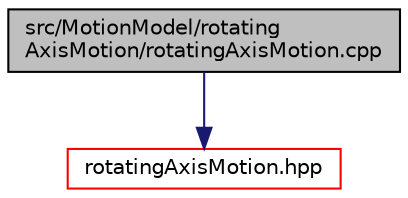 digraph "src/MotionModel/rotatingAxisMotion/rotatingAxisMotion.cpp"
{
 // LATEX_PDF_SIZE
  edge [fontname="Helvetica",fontsize="10",labelfontname="Helvetica",labelfontsize="10"];
  node [fontname="Helvetica",fontsize="10",shape=record];
  Node1 [label="src/MotionModel/rotating\lAxisMotion/rotatingAxisMotion.cpp",height=0.2,width=0.4,color="black", fillcolor="grey75", style="filled", fontcolor="black",tooltip=" "];
  Node1 -> Node2 [color="midnightblue",fontsize="10",style="solid",fontname="Helvetica"];
  Node2 [label="rotatingAxisMotion.hpp",height=0.2,width=0.4,color="red", fillcolor="white", style="filled",URL="$rotatingAxisMotion_8hpp.html",tooltip=" "];
}
